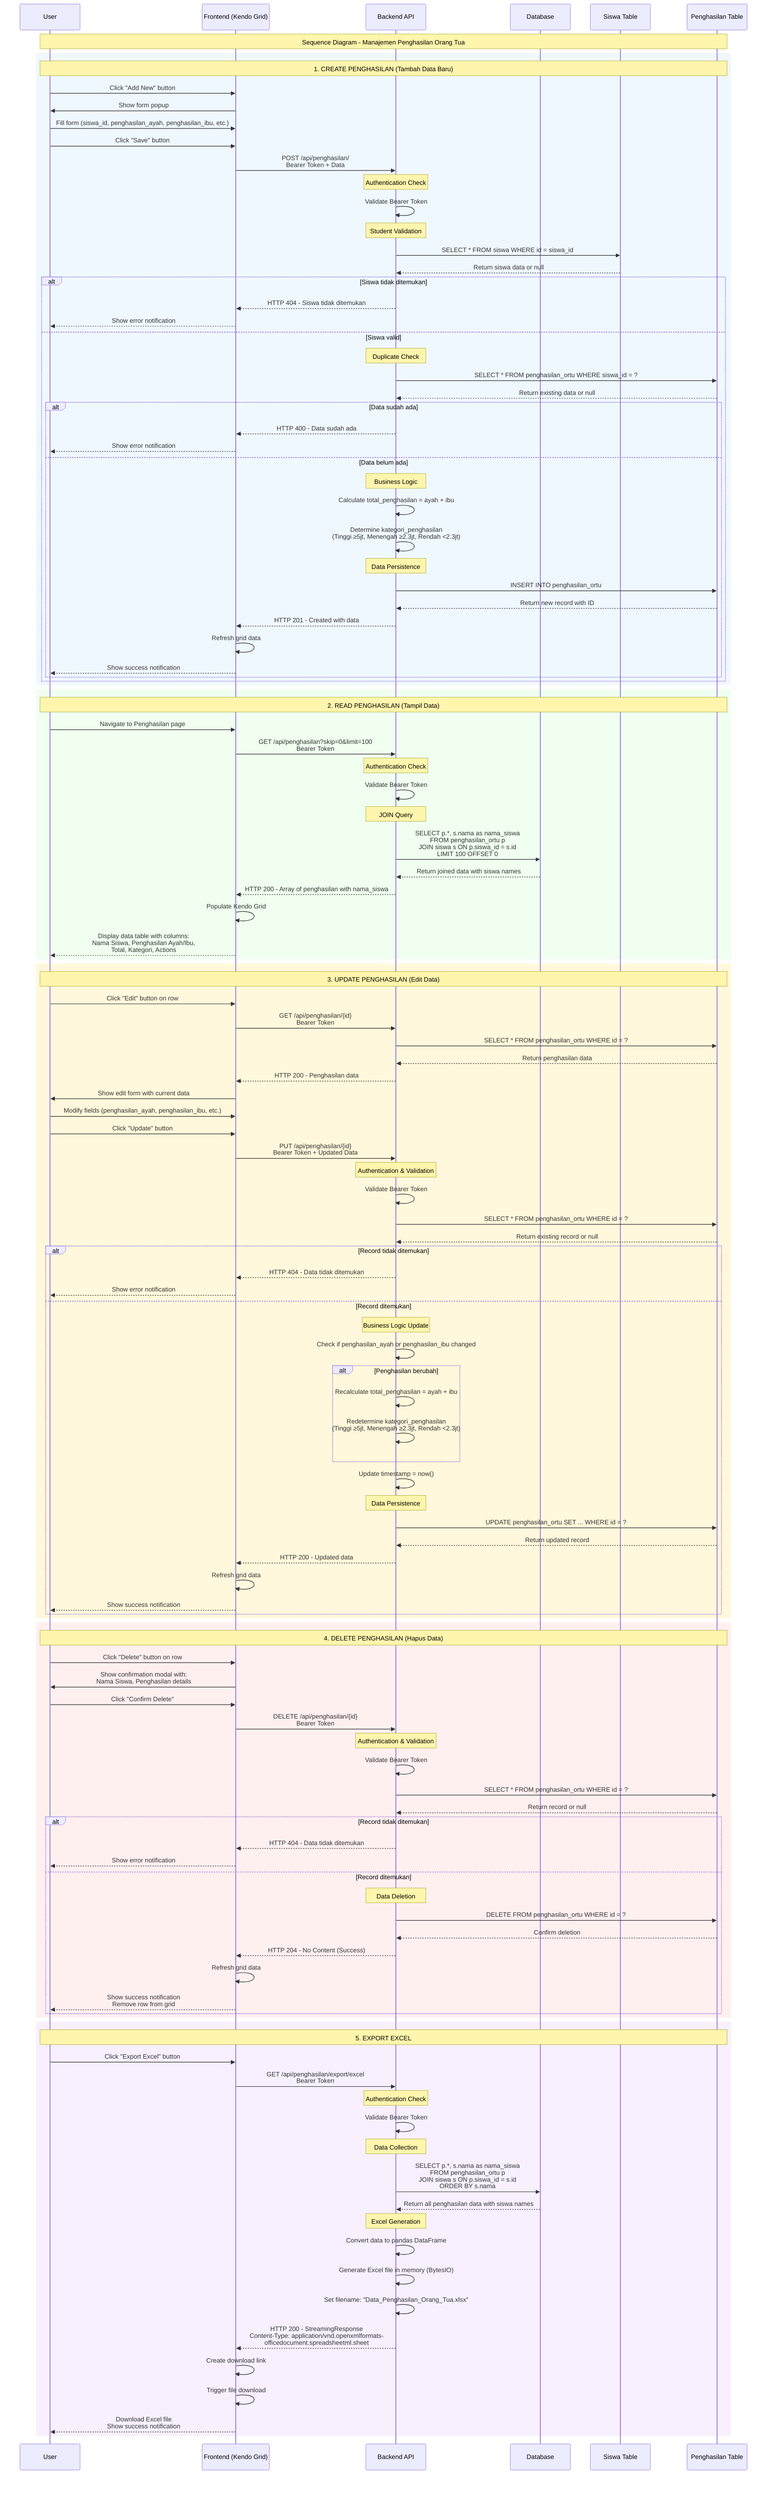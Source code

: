 sequenceDiagram
    participant U as User
    participant F as Frontend (Kendo Grid)
    participant A as Backend API
    participant D as Database
    participant S as Siswa Table
    participant P as Penghasilan Table

    Note over U,P: Sequence Diagram - Manajemen Penghasilan Orang Tua

    %% Create Penghasilan
    rect rgb(240, 248, 255)
        Note over U,P: 1. CREATE PENGHASILAN (Tambah Data Baru)
        
        U->>F: Click "Add New" button
        F->>U: Show form popup
        U->>F: Fill form (siswa_id, penghasilan_ayah, penghasilan_ibu, etc.)
        U->>F: Click "Save" button
        
        F->>A: POST /api/penghasilan/<br/>Bearer Token + Data
        
        Note over A: Authentication Check
        A->>A: Validate Bearer Token
        
        Note over A: Student Validation
        A->>S: SELECT * FROM siswa WHERE id = siswa_id
        S-->>A: Return siswa data or null
        
        alt Siswa tidak ditemukan
            A-->>F: HTTP 404 - Siswa tidak ditemukan
            F-->>U: Show error notification
        else Siswa valid
            Note over A: Duplicate Check
            A->>P: SELECT * FROM penghasilan_ortu WHERE siswa_id = ?
            P-->>A: Return existing data or null
            
            alt Data sudah ada
                A-->>F: HTTP 400 - Data sudah ada
                F-->>U: Show error notification
            else Data belum ada
                Note over A: Business Logic
                A->>A: Calculate total_penghasilan = ayah + ibu
                A->>A: Determine kategori_penghasilan<br/>(Tinggi ≥5jt, Menengah ≥2.3jt, Rendah <2.3jt)
                
                Note over A: Data Persistence
                A->>P: INSERT INTO penghasilan_ortu
                P-->>A: Return new record with ID
                
                A-->>F: HTTP 201 - Created with data
                F->>F: Refresh grid data
                F-->>U: Show success notification
            end
        end
    end

    %% Read Penghasilan
    rect rgb(240, 255, 240)
        Note over U,P: 2. READ PENGHASILAN (Tampil Data)
        
        U->>F: Navigate to Penghasilan page
        F->>A: GET /api/penghasilan?skip=0&limit=100<br/>Bearer Token
        
        Note over A: Authentication Check
        A->>A: Validate Bearer Token
        
        Note over A: JOIN Query
        A->>D: SELECT p.*, s.nama as nama_siswa<br/>FROM penghasilan_ortu p<br/>JOIN siswa s ON p.siswa_id = s.id<br/>LIMIT 100 OFFSET 0
        
        D-->>A: Return joined data with siswa names
        A-->>F: HTTP 200 - Array of penghasilan with nama_siswa
        
        F->>F: Populate Kendo Grid
        F-->>U: Display data table with columns:<br/>Nama Siswa, Penghasilan Ayah/Ibu,<br/>Total, Kategori, Actions
    end

    %% Update Penghasilan
    rect rgb(255, 248, 220)
        Note over U,P: 3. UPDATE PENGHASILAN (Edit Data)
        
        U->>F: Click "Edit" button on row
        F->>A: GET /api/penghasilan/{id}<br/>Bearer Token
        A->>P: SELECT * FROM penghasilan_ortu WHERE id = ?
        P-->>A: Return penghasilan data
        A-->>F: HTTP 200 - Penghasilan data
        
        F->>U: Show edit form with current data
        U->>F: Modify fields (penghasilan_ayah, penghasilan_ibu, etc.)
        U->>F: Click "Update" button
        
        F->>A: PUT /api/penghasilan/{id}<br/>Bearer Token + Updated Data
        
        Note over A: Authentication & Validation
        A->>A: Validate Bearer Token
        A->>P: SELECT * FROM penghasilan_ortu WHERE id = ?
        P-->>A: Return existing record or null
        
        alt Record tidak ditemukan
            A-->>F: HTTP 404 - Data tidak ditemukan
            F-->>U: Show error notification
        else Record ditemukan
            Note over A: Business Logic Update
            A->>A: Check if penghasilan_ayah or penghasilan_ibu changed
            
            alt Penghasilan berubah
                A->>A: Recalculate total_penghasilan = ayah + ibu
                A->>A: Redetermine kategori_penghasilan<br/>(Tinggi ≥5jt, Menengah ≥2.3jt, Rendah <2.3jt)
            end
            
            A->>A: Update timestamp = now()
            
            Note over A: Data Persistence
            A->>P: UPDATE penghasilan_ortu SET ... WHERE id = ?
            P-->>A: Return updated record
            
            A-->>F: HTTP 200 - Updated data
            F->>F: Refresh grid data
            F-->>U: Show success notification
        end
    end

    %% Delete Penghasilan
    rect rgb(255, 240, 240)
        Note over U,P: 4. DELETE PENGHASILAN (Hapus Data)
        
        U->>F: Click "Delete" button on row
        F->>U: Show confirmation modal with:<br/>Nama Siswa, Penghasilan details
        U->>F: Click "Confirm Delete"
        
        F->>A: DELETE /api/penghasilan/{id}<br/>Bearer Token
        
        Note over A: Authentication & Validation
        A->>A: Validate Bearer Token
        A->>P: SELECT * FROM penghasilan_ortu WHERE id = ?
        P-->>A: Return record or null
        
        alt Record tidak ditemukan
            A-->>F: HTTP 404 - Data tidak ditemukan
            F-->>U: Show error notification
        else Record ditemukan
            Note over A: Data Deletion
            A->>P: DELETE FROM penghasilan_ortu WHERE id = ?
            P-->>A: Confirm deletion
            
            A-->>F: HTTP 204 - No Content (Success)
            F->>F: Refresh grid data
            F-->>U: Show success notification<br/>Remove row from grid
        end
    end

    %% Export Excel
    rect rgb(248, 240, 255)
        Note over U,P: 5. EXPORT EXCEL
        
        U->>F: Click "Export Excel" button
        F->>A: GET /api/penghasilan/export/excel<br/>Bearer Token
        
        Note over A: Authentication Check
        A->>A: Validate Bearer Token
        
        Note over A: Data Collection
        A->>D: SELECT p.*, s.nama as nama_siswa<br/>FROM penghasilan_ortu p<br/>JOIN siswa s ON p.siswa_id = s.id<br/>ORDER BY s.nama
        
        D-->>A: Return all penghasilan data with siswa names
        
        Note over A: Excel Generation
        A->>A: Convert data to pandas DataFrame
        A->>A: Generate Excel file in memory (BytesIO)
        A->>A: Set filename: "Data_Penghasilan_Orang_Tua.xlsx"
        
        A-->>F: HTTP 200 - StreamingResponse<br/>Content-Type: application/vnd.openxmlformats-<br/>officedocument.spreadsheetml.sheet
        
        F->>F: Create download link
        F->>F: Trigger file download
        F-->>U: Download Excel file<br/>Show success notification
    end